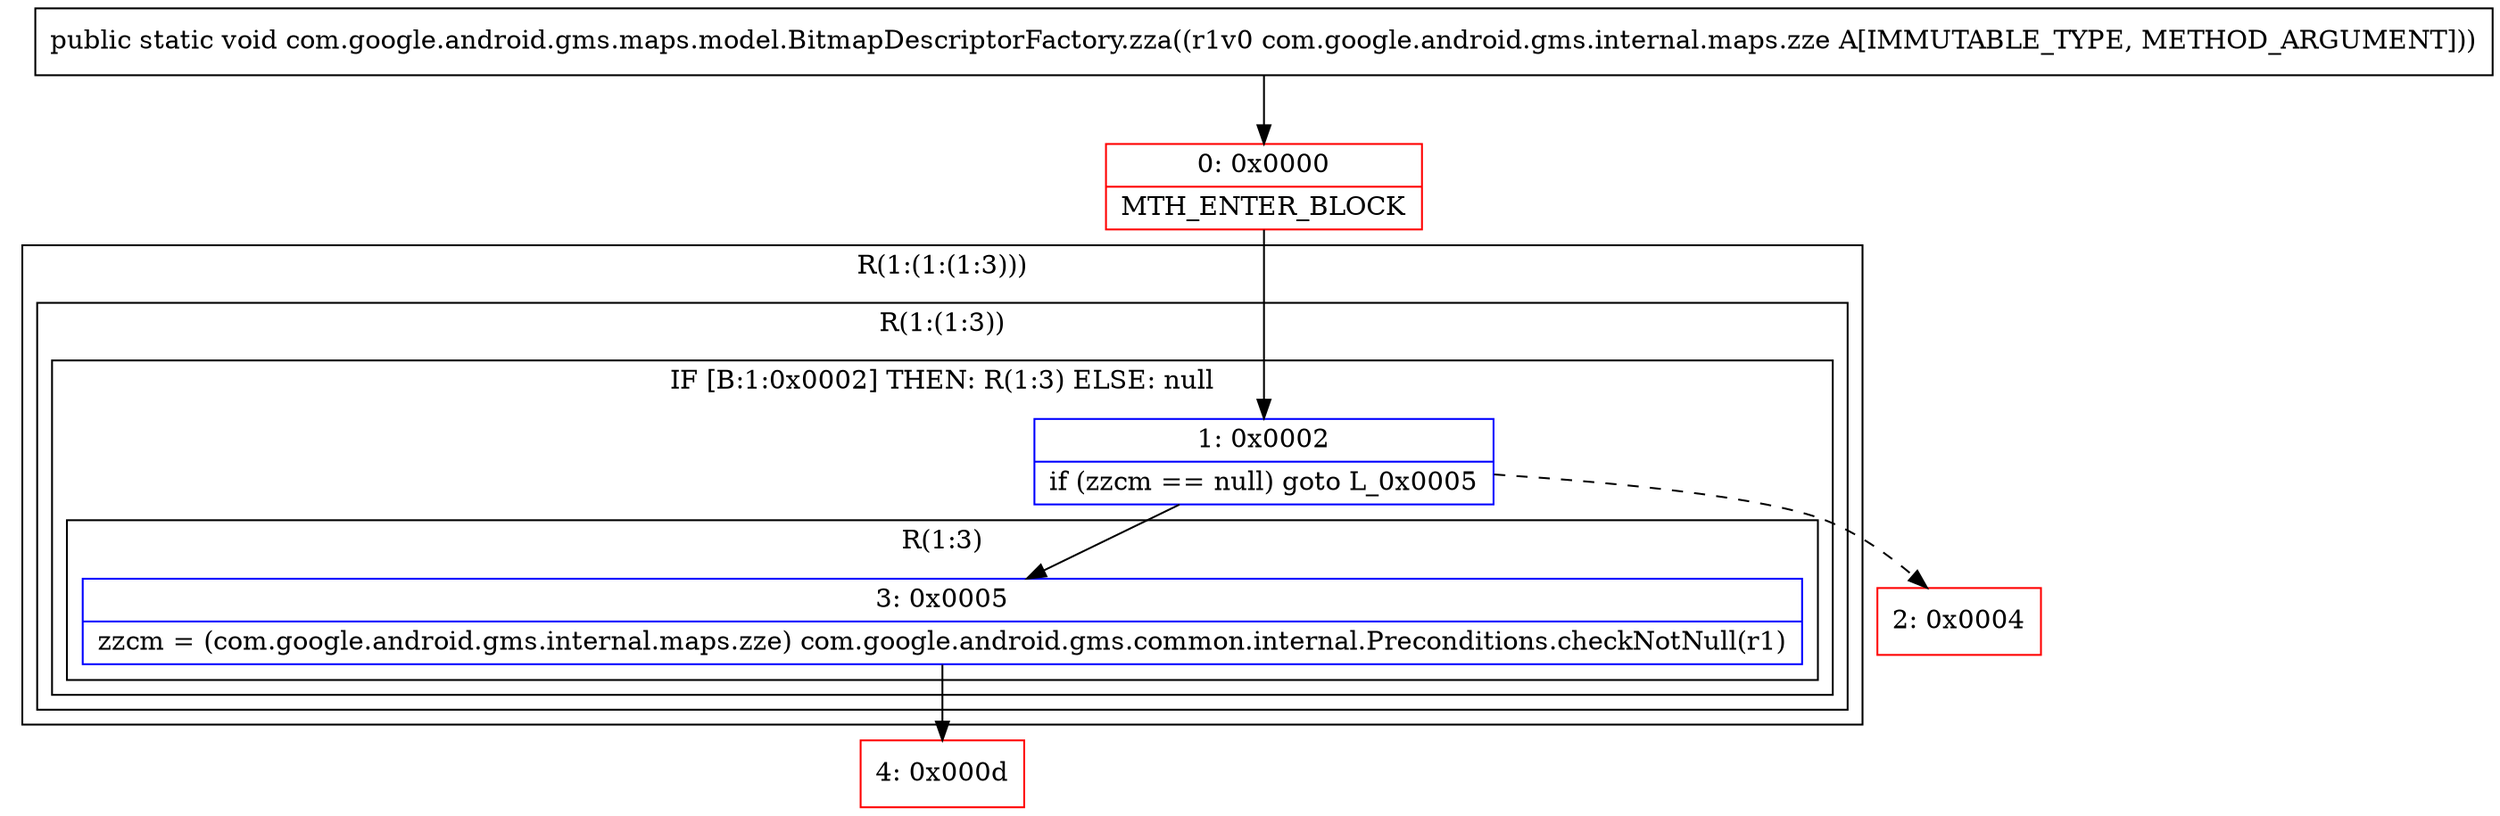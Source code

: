 digraph "CFG forcom.google.android.gms.maps.model.BitmapDescriptorFactory.zza(Lcom\/google\/android\/gms\/internal\/maps\/zze;)V" {
subgraph cluster_Region_1970536869 {
label = "R(1:(1:(1:3)))";
node [shape=record,color=blue];
subgraph cluster_Region_669720730 {
label = "R(1:(1:3))";
node [shape=record,color=blue];
subgraph cluster_IfRegion_1434261603 {
label = "IF [B:1:0x0002] THEN: R(1:3) ELSE: null";
node [shape=record,color=blue];
Node_1 [shape=record,label="{1\:\ 0x0002|if (zzcm == null) goto L_0x0005\l}"];
subgraph cluster_Region_889743283 {
label = "R(1:3)";
node [shape=record,color=blue];
Node_3 [shape=record,label="{3\:\ 0x0005|zzcm = (com.google.android.gms.internal.maps.zze) com.google.android.gms.common.internal.Preconditions.checkNotNull(r1)\l}"];
}
}
}
}
Node_0 [shape=record,color=red,label="{0\:\ 0x0000|MTH_ENTER_BLOCK\l}"];
Node_2 [shape=record,color=red,label="{2\:\ 0x0004}"];
Node_4 [shape=record,color=red,label="{4\:\ 0x000d}"];
MethodNode[shape=record,label="{public static void com.google.android.gms.maps.model.BitmapDescriptorFactory.zza((r1v0 com.google.android.gms.internal.maps.zze A[IMMUTABLE_TYPE, METHOD_ARGUMENT])) }"];
MethodNode -> Node_0;
Node_1 -> Node_2[style=dashed];
Node_1 -> Node_3;
Node_3 -> Node_4;
Node_0 -> Node_1;
}

